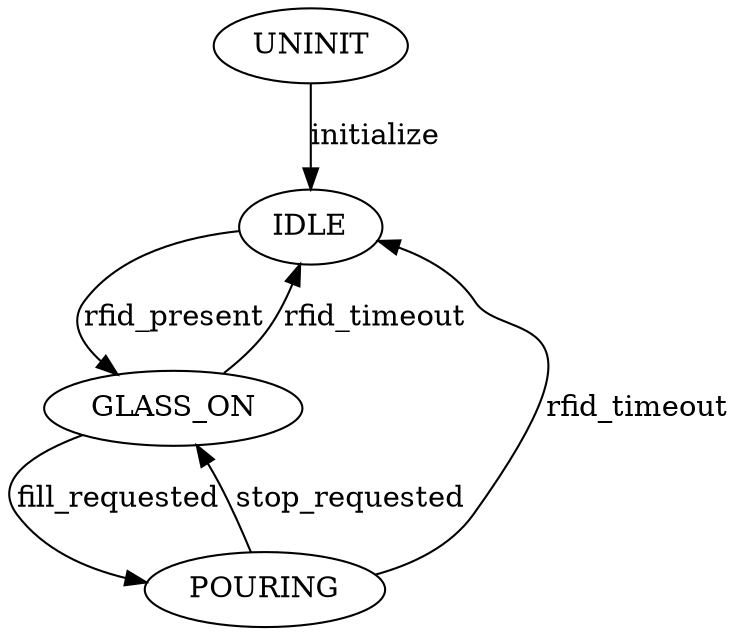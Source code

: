 digraph {
    UNINIT
    IDLE
    GLASS_ON
    POURING
 
    UNINIT -> IDLE [label="initialize"]
    IDLE -> GLASS_ON [label="rfid_present"]
    GLASS_ON -> IDLE [label="rfid_timeout"]
    GLASS_ON -> POURING [label="fill_requested"]
    POURING -> GLASS_ON [label="stop_requested"]
    POURING -> IDLE [label="rfid_timeout"]
}
